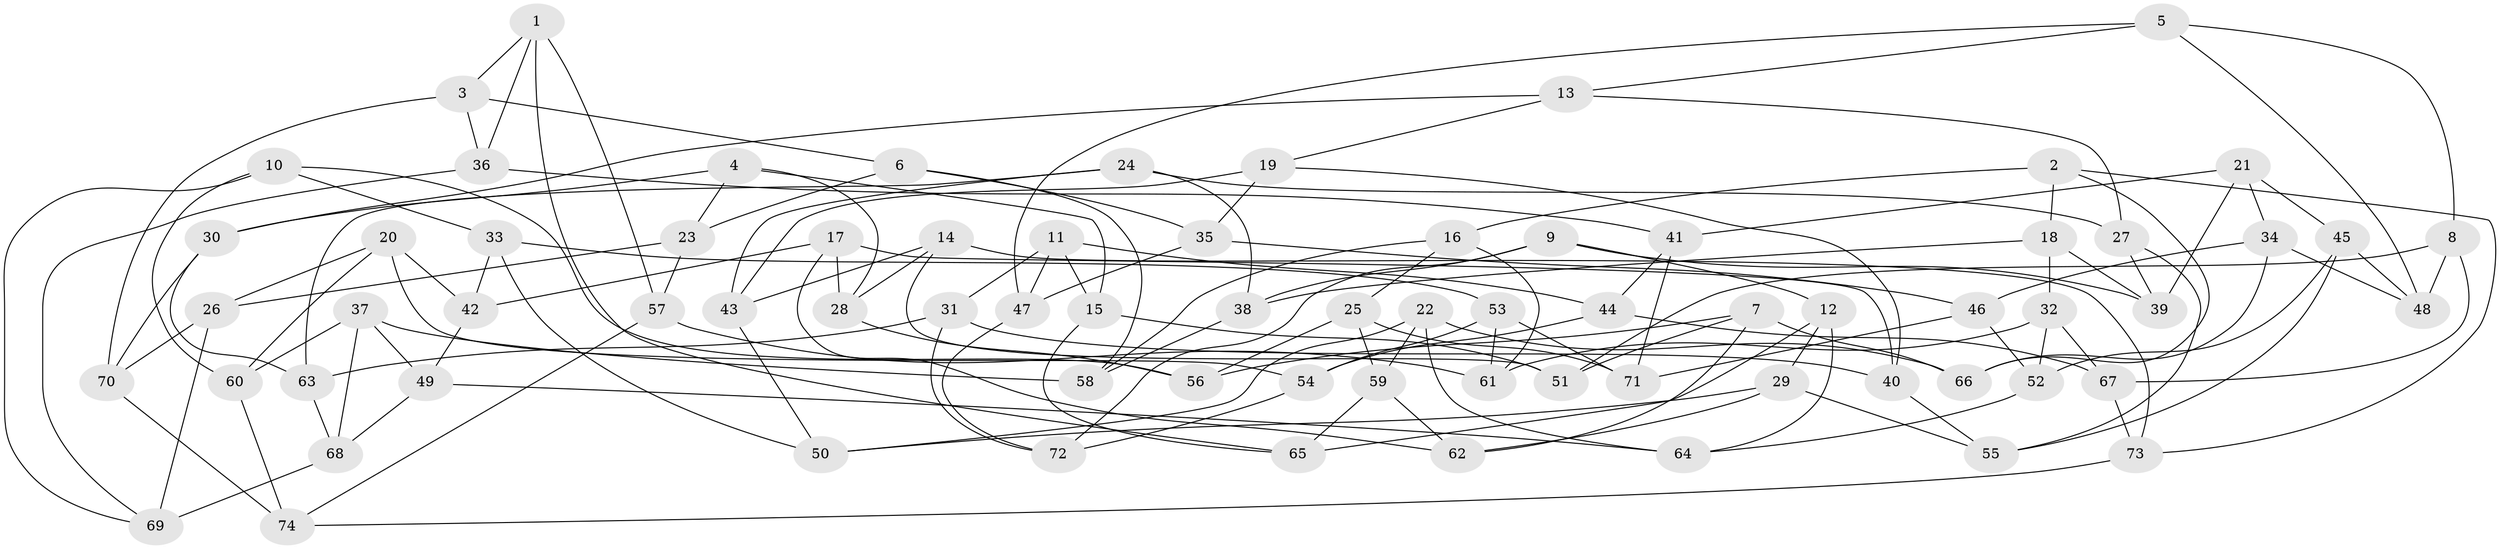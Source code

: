 // Generated by graph-tools (version 1.1) at 2025/37/03/09/25 02:37:50]
// undirected, 74 vertices, 148 edges
graph export_dot {
graph [start="1"]
  node [color=gray90,style=filled];
  1;
  2;
  3;
  4;
  5;
  6;
  7;
  8;
  9;
  10;
  11;
  12;
  13;
  14;
  15;
  16;
  17;
  18;
  19;
  20;
  21;
  22;
  23;
  24;
  25;
  26;
  27;
  28;
  29;
  30;
  31;
  32;
  33;
  34;
  35;
  36;
  37;
  38;
  39;
  40;
  41;
  42;
  43;
  44;
  45;
  46;
  47;
  48;
  49;
  50;
  51;
  52;
  53;
  54;
  55;
  56;
  57;
  58;
  59;
  60;
  61;
  62;
  63;
  64;
  65;
  66;
  67;
  68;
  69;
  70;
  71;
  72;
  73;
  74;
  1 -- 36;
  1 -- 3;
  1 -- 65;
  1 -- 57;
  2 -- 66;
  2 -- 73;
  2 -- 18;
  2 -- 16;
  3 -- 6;
  3 -- 36;
  3 -- 70;
  4 -- 28;
  4 -- 30;
  4 -- 23;
  4 -- 15;
  5 -- 8;
  5 -- 47;
  5 -- 13;
  5 -- 48;
  6 -- 58;
  6 -- 23;
  6 -- 35;
  7 -- 66;
  7 -- 62;
  7 -- 56;
  7 -- 51;
  8 -- 67;
  8 -- 51;
  8 -- 48;
  9 -- 38;
  9 -- 39;
  9 -- 12;
  9 -- 72;
  10 -- 56;
  10 -- 33;
  10 -- 60;
  10 -- 69;
  11 -- 31;
  11 -- 44;
  11 -- 47;
  11 -- 15;
  12 -- 65;
  12 -- 64;
  12 -- 29;
  13 -- 19;
  13 -- 30;
  13 -- 27;
  14 -- 43;
  14 -- 73;
  14 -- 51;
  14 -- 28;
  15 -- 65;
  15 -- 51;
  16 -- 25;
  16 -- 58;
  16 -- 61;
  17 -- 42;
  17 -- 40;
  17 -- 28;
  17 -- 62;
  18 -- 32;
  18 -- 38;
  18 -- 39;
  19 -- 40;
  19 -- 43;
  19 -- 35;
  20 -- 42;
  20 -- 60;
  20 -- 26;
  20 -- 54;
  21 -- 45;
  21 -- 34;
  21 -- 39;
  21 -- 41;
  22 -- 59;
  22 -- 64;
  22 -- 50;
  22 -- 66;
  23 -- 26;
  23 -- 57;
  24 -- 38;
  24 -- 43;
  24 -- 27;
  24 -- 63;
  25 -- 59;
  25 -- 56;
  25 -- 71;
  26 -- 70;
  26 -- 69;
  27 -- 39;
  27 -- 55;
  28 -- 56;
  29 -- 62;
  29 -- 50;
  29 -- 55;
  30 -- 70;
  30 -- 63;
  31 -- 72;
  31 -- 40;
  31 -- 63;
  32 -- 67;
  32 -- 52;
  32 -- 61;
  33 -- 42;
  33 -- 50;
  33 -- 53;
  34 -- 48;
  34 -- 46;
  34 -- 66;
  35 -- 46;
  35 -- 47;
  36 -- 41;
  36 -- 69;
  37 -- 58;
  37 -- 60;
  37 -- 68;
  37 -- 49;
  38 -- 58;
  40 -- 55;
  41 -- 44;
  41 -- 71;
  42 -- 49;
  43 -- 50;
  44 -- 67;
  44 -- 54;
  45 -- 48;
  45 -- 52;
  45 -- 55;
  46 -- 52;
  46 -- 71;
  47 -- 72;
  49 -- 68;
  49 -- 64;
  52 -- 64;
  53 -- 54;
  53 -- 71;
  53 -- 61;
  54 -- 72;
  57 -- 74;
  57 -- 61;
  59 -- 65;
  59 -- 62;
  60 -- 74;
  63 -- 68;
  67 -- 73;
  68 -- 69;
  70 -- 74;
  73 -- 74;
}
